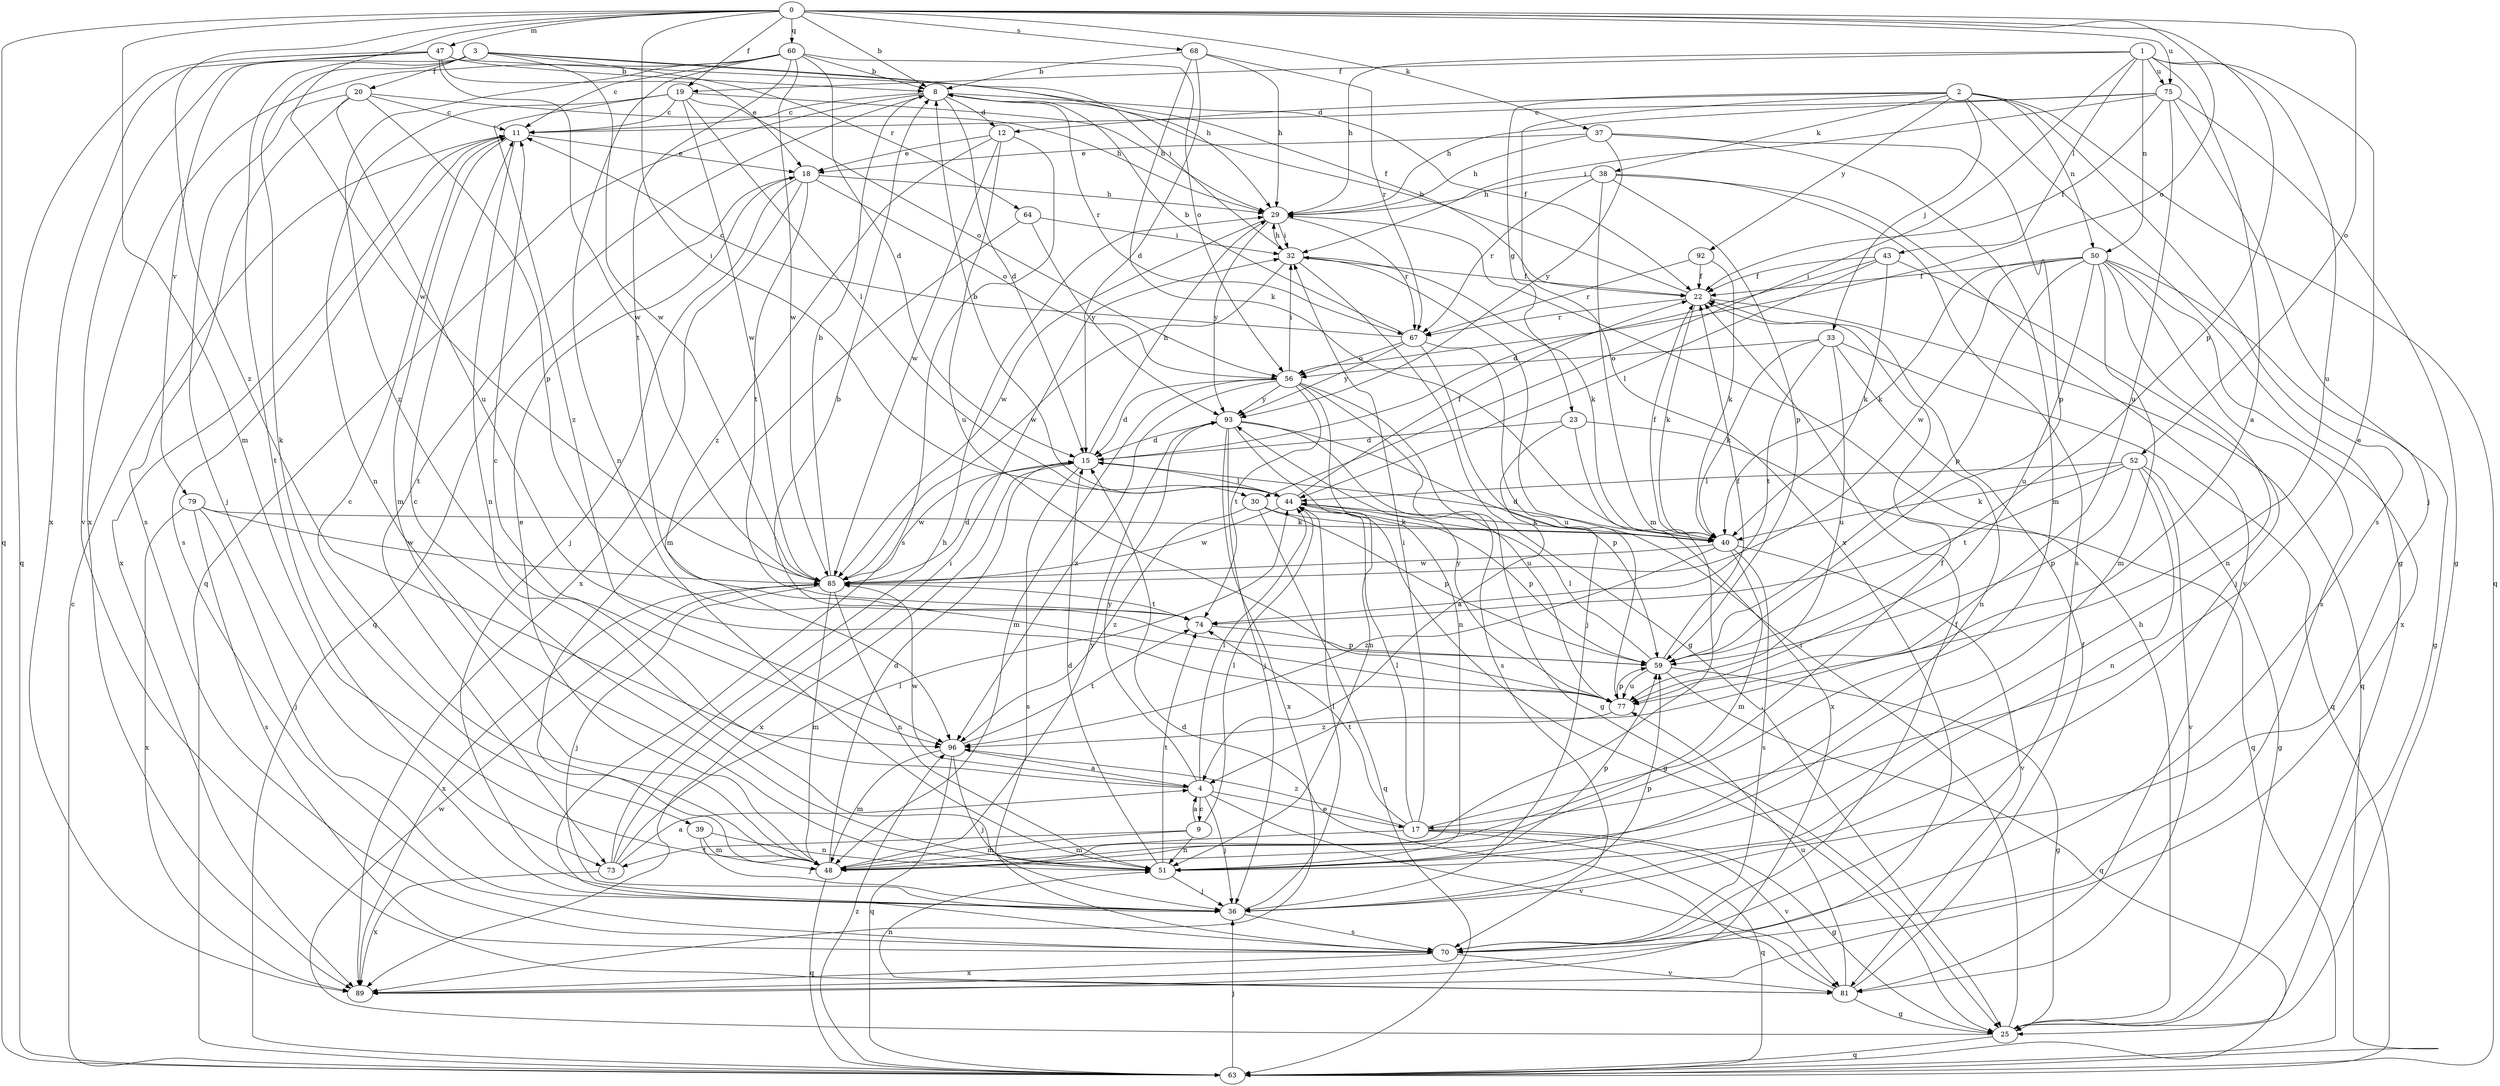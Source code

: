 strict digraph  {
0;
1;
2;
3;
4;
8;
9;
11;
12;
15;
17;
18;
19;
20;
22;
23;
25;
29;
30;
32;
33;
36;
37;
38;
39;
40;
43;
44;
47;
48;
50;
51;
52;
56;
59;
60;
63;
64;
67;
68;
70;
73;
74;
75;
77;
79;
81;
85;
89;
92;
93;
96;
0 -> 8  [label=b];
0 -> 19  [label=f];
0 -> 30  [label=i];
0 -> 37  [label=k];
0 -> 47  [label=m];
0 -> 48  [label=m];
0 -> 52  [label=o];
0 -> 56  [label=o];
0 -> 59  [label=p];
0 -> 60  [label=q];
0 -> 63  [label=q];
0 -> 68  [label=s];
0 -> 75  [label=u];
0 -> 85  [label=w];
0 -> 96  [label=z];
1 -> 4  [label=a];
1 -> 17  [label=e];
1 -> 19  [label=f];
1 -> 29  [label=h];
1 -> 30  [label=i];
1 -> 43  [label=l];
1 -> 50  [label=n];
1 -> 75  [label=u];
1 -> 77  [label=u];
2 -> 12  [label=d];
2 -> 23  [label=g];
2 -> 25  [label=g];
2 -> 33  [label=j];
2 -> 38  [label=k];
2 -> 50  [label=n];
2 -> 63  [label=q];
2 -> 70  [label=s];
2 -> 89  [label=x];
2 -> 92  [label=y];
3 -> 20  [label=f];
3 -> 22  [label=f];
3 -> 32  [label=i];
3 -> 39  [label=k];
3 -> 64  [label=r];
3 -> 73  [label=t];
3 -> 79  [label=v];
3 -> 85  [label=w];
4 -> 9  [label=c];
4 -> 11  [label=c];
4 -> 17  [label=e];
4 -> 36  [label=j];
4 -> 44  [label=l];
4 -> 81  [label=v];
4 -> 85  [label=w];
4 -> 93  [label=y];
8 -> 11  [label=c];
8 -> 12  [label=d];
8 -> 15  [label=d];
8 -> 22  [label=f];
8 -> 63  [label=q];
8 -> 67  [label=r];
8 -> 73  [label=t];
9 -> 4  [label=a];
9 -> 44  [label=l];
9 -> 48  [label=m];
9 -> 51  [label=n];
9 -> 73  [label=t];
11 -> 18  [label=e];
11 -> 48  [label=m];
11 -> 51  [label=n];
11 -> 70  [label=s];
11 -> 89  [label=x];
12 -> 18  [label=e];
12 -> 70  [label=s];
12 -> 77  [label=u];
12 -> 85  [label=w];
12 -> 96  [label=z];
15 -> 29  [label=h];
15 -> 44  [label=l];
15 -> 70  [label=s];
15 -> 85  [label=w];
15 -> 89  [label=x];
17 -> 22  [label=f];
17 -> 25  [label=g];
17 -> 32  [label=i];
17 -> 44  [label=l];
17 -> 48  [label=m];
17 -> 63  [label=q];
17 -> 74  [label=t];
17 -> 81  [label=v];
17 -> 96  [label=z];
18 -> 29  [label=h];
18 -> 36  [label=j];
18 -> 56  [label=o];
18 -> 63  [label=q];
18 -> 74  [label=t];
18 -> 89  [label=x];
19 -> 11  [label=c];
19 -> 29  [label=h];
19 -> 44  [label=l];
19 -> 51  [label=n];
19 -> 56  [label=o];
19 -> 85  [label=w];
19 -> 96  [label=z];
20 -> 11  [label=c];
20 -> 29  [label=h];
20 -> 36  [label=j];
20 -> 59  [label=p];
20 -> 70  [label=s];
20 -> 77  [label=u];
22 -> 8  [label=b];
22 -> 40  [label=k];
22 -> 63  [label=q];
22 -> 67  [label=r];
23 -> 4  [label=a];
23 -> 15  [label=d];
23 -> 63  [label=q];
23 -> 89  [label=x];
25 -> 29  [label=h];
25 -> 32  [label=i];
25 -> 63  [label=q];
25 -> 85  [label=w];
29 -> 32  [label=i];
29 -> 67  [label=r];
29 -> 85  [label=w];
29 -> 93  [label=y];
30 -> 40  [label=k];
30 -> 59  [label=p];
30 -> 63  [label=q];
30 -> 96  [label=z];
32 -> 22  [label=f];
32 -> 25  [label=g];
32 -> 29  [label=h];
32 -> 40  [label=k];
32 -> 85  [label=w];
33 -> 40  [label=k];
33 -> 51  [label=n];
33 -> 56  [label=o];
33 -> 63  [label=q];
33 -> 74  [label=t];
33 -> 77  [label=u];
36 -> 44  [label=l];
36 -> 59  [label=p];
36 -> 70  [label=s];
37 -> 18  [label=e];
37 -> 29  [label=h];
37 -> 48  [label=m];
37 -> 59  [label=p];
37 -> 93  [label=y];
38 -> 29  [label=h];
38 -> 48  [label=m];
38 -> 59  [label=p];
38 -> 67  [label=r];
38 -> 70  [label=s];
38 -> 81  [label=v];
39 -> 36  [label=j];
39 -> 48  [label=m];
39 -> 51  [label=n];
40 -> 15  [label=d];
40 -> 22  [label=f];
40 -> 48  [label=m];
40 -> 70  [label=s];
40 -> 81  [label=v];
40 -> 85  [label=w];
40 -> 96  [label=z];
43 -> 15  [label=d];
43 -> 22  [label=f];
43 -> 36  [label=j];
43 -> 40  [label=k];
43 -> 44  [label=l];
44 -> 8  [label=b];
44 -> 22  [label=f];
44 -> 25  [label=g];
44 -> 40  [label=k];
44 -> 59  [label=p];
44 -> 85  [label=w];
47 -> 8  [label=b];
47 -> 18  [label=e];
47 -> 29  [label=h];
47 -> 63  [label=q];
47 -> 81  [label=v];
47 -> 85  [label=w];
47 -> 89  [label=x];
48 -> 11  [label=c];
48 -> 15  [label=d];
48 -> 18  [label=e];
48 -> 63  [label=q];
48 -> 93  [label=y];
50 -> 22  [label=f];
50 -> 25  [label=g];
50 -> 40  [label=k];
50 -> 48  [label=m];
50 -> 51  [label=n];
50 -> 59  [label=p];
50 -> 70  [label=s];
50 -> 77  [label=u];
50 -> 85  [label=w];
50 -> 89  [label=x];
51 -> 11  [label=c];
51 -> 15  [label=d];
51 -> 36  [label=j];
51 -> 59  [label=p];
51 -> 74  [label=t];
52 -> 25  [label=g];
52 -> 40  [label=k];
52 -> 44  [label=l];
52 -> 51  [label=n];
52 -> 59  [label=p];
52 -> 74  [label=t];
52 -> 81  [label=v];
56 -> 15  [label=d];
56 -> 25  [label=g];
56 -> 32  [label=i];
56 -> 48  [label=m];
56 -> 51  [label=n];
56 -> 70  [label=s];
56 -> 74  [label=t];
56 -> 93  [label=y];
56 -> 96  [label=z];
59 -> 22  [label=f];
59 -> 25  [label=g];
59 -> 44  [label=l];
59 -> 63  [label=q];
59 -> 77  [label=u];
60 -> 8  [label=b];
60 -> 11  [label=c];
60 -> 15  [label=d];
60 -> 51  [label=n];
60 -> 56  [label=o];
60 -> 74  [label=t];
60 -> 85  [label=w];
60 -> 89  [label=x];
60 -> 96  [label=z];
63 -> 11  [label=c];
63 -> 36  [label=j];
63 -> 96  [label=z];
64 -> 32  [label=i];
64 -> 48  [label=m];
64 -> 93  [label=y];
67 -> 8  [label=b];
67 -> 11  [label=c];
67 -> 36  [label=j];
67 -> 56  [label=o];
67 -> 77  [label=u];
67 -> 93  [label=y];
68 -> 8  [label=b];
68 -> 15  [label=d];
68 -> 29  [label=h];
68 -> 40  [label=k];
68 -> 67  [label=r];
70 -> 22  [label=f];
70 -> 81  [label=v];
70 -> 89  [label=x];
73 -> 4  [label=a];
73 -> 29  [label=h];
73 -> 32  [label=i];
73 -> 44  [label=l];
73 -> 89  [label=x];
74 -> 59  [label=p];
75 -> 11  [label=c];
75 -> 22  [label=f];
75 -> 25  [label=g];
75 -> 29  [label=h];
75 -> 32  [label=i];
75 -> 36  [label=j];
75 -> 77  [label=u];
77 -> 8  [label=b];
77 -> 59  [label=p];
77 -> 93  [label=y];
77 -> 96  [label=z];
79 -> 36  [label=j];
79 -> 40  [label=k];
79 -> 70  [label=s];
79 -> 85  [label=w];
79 -> 89  [label=x];
81 -> 15  [label=d];
81 -> 22  [label=f];
81 -> 25  [label=g];
81 -> 51  [label=n];
81 -> 77  [label=u];
85 -> 8  [label=b];
85 -> 15  [label=d];
85 -> 36  [label=j];
85 -> 48  [label=m];
85 -> 51  [label=n];
85 -> 74  [label=t];
85 -> 89  [label=x];
92 -> 22  [label=f];
92 -> 40  [label=k];
92 -> 67  [label=r];
93 -> 15  [label=d];
93 -> 36  [label=j];
93 -> 51  [label=n];
93 -> 59  [label=p];
93 -> 77  [label=u];
93 -> 89  [label=x];
96 -> 4  [label=a];
96 -> 36  [label=j];
96 -> 48  [label=m];
96 -> 63  [label=q];
96 -> 74  [label=t];
}
